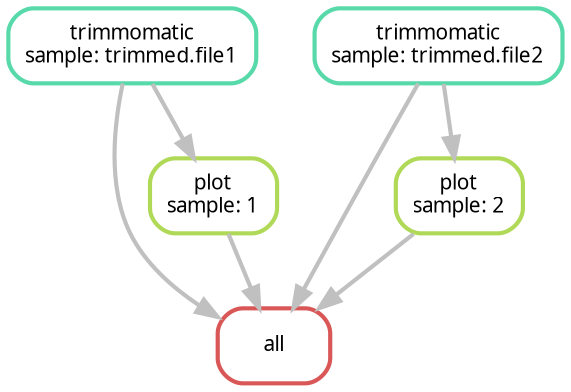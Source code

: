 digraph snakemake_dag {
    graph[bgcolor=white, margin=0];
    node[shape=box, style=rounded, fontname=sans,                 fontsize=10, penwidth=2];
    edge[penwidth=2, color=grey];
	0[label = "all", color = "0.00 0.6 0.85", style="rounded"];
	1[label = "trimmomatic\nsample: trimmed.file1", color = "0.44 0.6 0.85", style="rounded"];
	2[label = "trimmomatic\nsample: trimmed.file2", color = "0.44 0.6 0.85", style="rounded"];
	3[label = "plot\nsample: 1", color = "0.22 0.6 0.85", style="rounded"];
	4[label = "plot\nsample: 2", color = "0.22 0.6 0.85", style="rounded"];
	1 -> 0
	2 -> 0
	3 -> 0
	4 -> 0
	1 -> 3
	2 -> 4
}            
